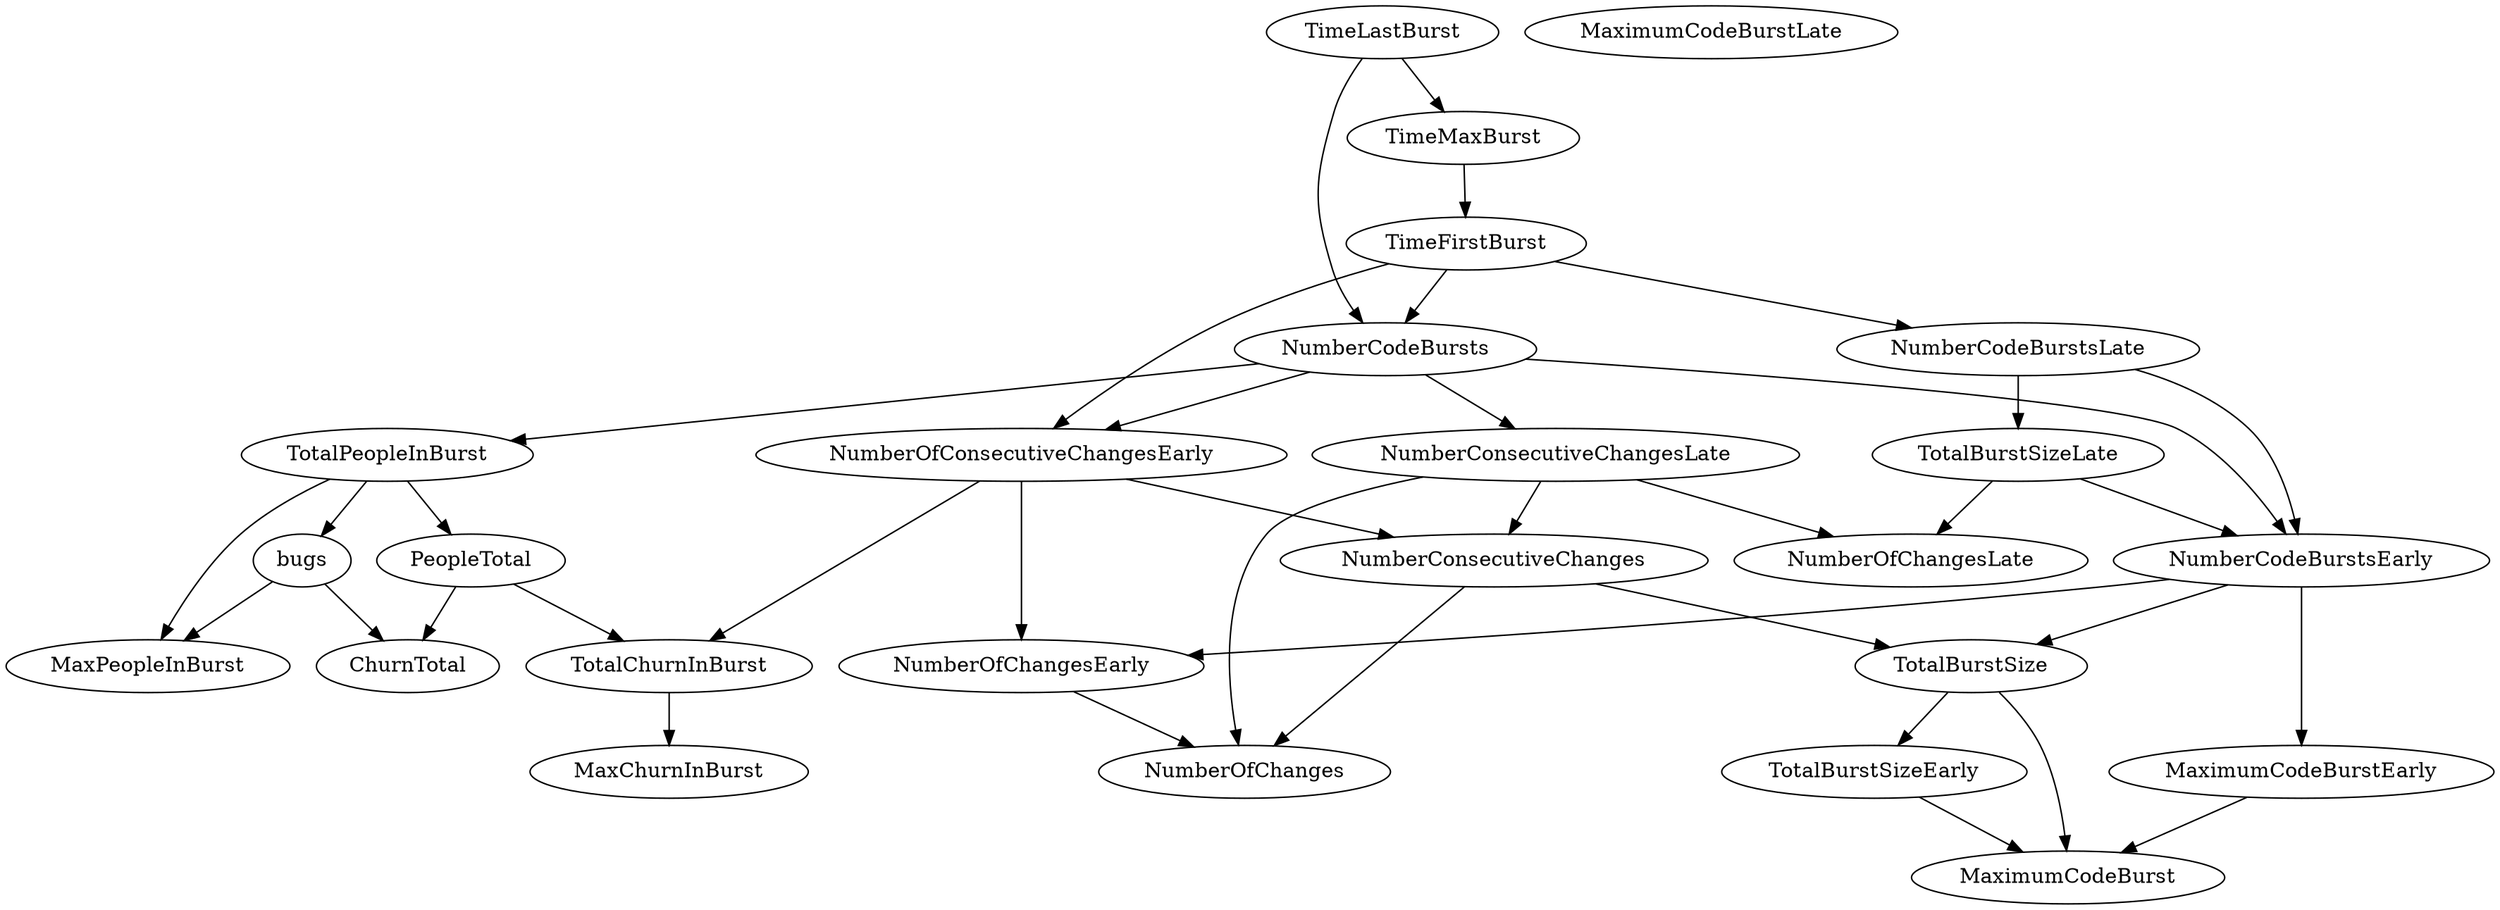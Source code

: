 digraph {
   TotalPeopleInBurst;
   MaximumCodeBurstLate;
   NumberOfChanges;
   MaxPeopleInBurst;
   TotalBurstSizeLate;
   NumberCodeBurstsLate;
   NumberOfChangesLate;
   NumberOfChangesEarly;
   MaxChurnInBurst;
   MaximumCodeBurstEarly;
   NumberCodeBurstsEarly;
   TimeFirstBurst;
   TotalChurnInBurst;
   ChurnTotal;
   MaximumCodeBurst;
   NumberOfConsecutiveChangesEarly;
   NumberConsecutiveChangesLate;
   TotalBurstSizeEarly;
   TotalBurstSize;
   TimeMaxBurst;
   NumberConsecutiveChanges;
   TimeLastBurst;
   NumberCodeBursts;
   PeopleTotal;
   bugs;
   TotalPeopleInBurst -> MaxPeopleInBurst;
   TotalPeopleInBurst -> PeopleTotal;
   TotalPeopleInBurst -> bugs;
   TotalBurstSizeLate -> NumberOfChangesLate;
   TotalBurstSizeLate -> NumberCodeBurstsEarly;
   NumberCodeBurstsLate -> TotalBurstSizeLate;
   NumberCodeBurstsLate -> NumberCodeBurstsEarly;
   NumberOfChangesEarly -> NumberOfChanges;
   MaximumCodeBurstEarly -> MaximumCodeBurst;
   NumberCodeBurstsEarly -> NumberOfChangesEarly;
   NumberCodeBurstsEarly -> MaximumCodeBurstEarly;
   NumberCodeBurstsEarly -> TotalBurstSize;
   TimeFirstBurst -> NumberCodeBurstsLate;
   TimeFirstBurst -> NumberOfConsecutiveChangesEarly;
   TimeFirstBurst -> NumberCodeBursts;
   TotalChurnInBurst -> MaxChurnInBurst;
   NumberOfConsecutiveChangesEarly -> NumberOfChangesEarly;
   NumberOfConsecutiveChangesEarly -> TotalChurnInBurst;
   NumberOfConsecutiveChangesEarly -> NumberConsecutiveChanges;
   NumberConsecutiveChangesLate -> NumberOfChanges;
   NumberConsecutiveChangesLate -> NumberOfChangesLate;
   NumberConsecutiveChangesLate -> NumberConsecutiveChanges;
   TotalBurstSizeEarly -> MaximumCodeBurst;
   TotalBurstSize -> MaximumCodeBurst;
   TotalBurstSize -> TotalBurstSizeEarly;
   TimeMaxBurst -> TimeFirstBurst;
   NumberConsecutiveChanges -> NumberOfChanges;
   NumberConsecutiveChanges -> TotalBurstSize;
   TimeLastBurst -> TimeMaxBurst;
   TimeLastBurst -> NumberCodeBursts;
   NumberCodeBursts -> TotalPeopleInBurst;
   NumberCodeBursts -> NumberCodeBurstsEarly;
   NumberCodeBursts -> NumberOfConsecutiveChangesEarly;
   NumberCodeBursts -> NumberConsecutiveChangesLate;
   PeopleTotal -> TotalChurnInBurst;
   PeopleTotal -> ChurnTotal;
   bugs -> MaxPeopleInBurst;
   bugs -> ChurnTotal;
}
